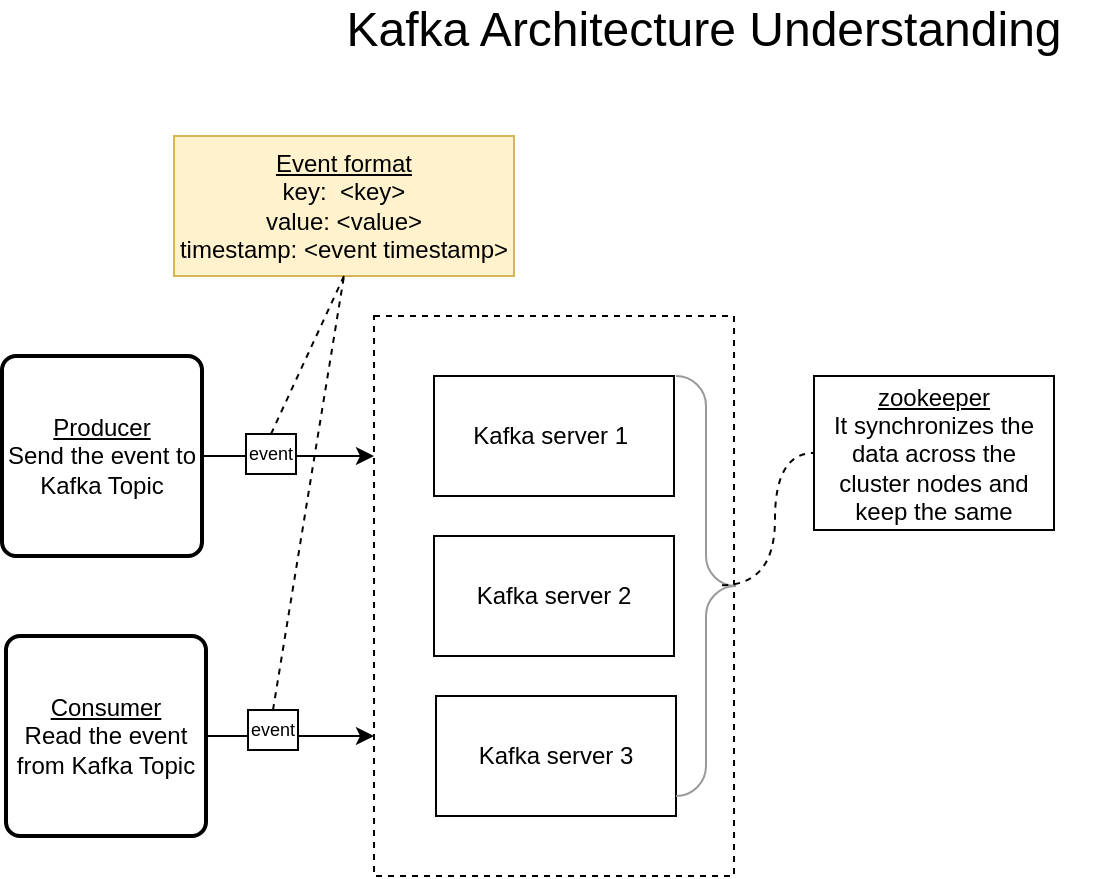 <mxfile version="22.1.15" type="github">
  <diagram name="Page-1" id="kU1RzSAubM-uUq-VUpBr">
    <mxGraphModel dx="746" dy="459" grid="1" gridSize="10" guides="1" tooltips="1" connect="1" arrows="1" fold="1" page="1" pageScale="1" pageWidth="850" pageHeight="1100" math="0" shadow="0">
      <root>
        <mxCell id="0" />
        <mxCell id="1" parent="0" />
        <mxCell id="7bjFHBHAl_Z8WTdsXAMt-5" value="" style="rounded=0;whiteSpace=wrap;html=1;fillColor=none;dashed=1;" vertex="1" parent="1">
          <mxGeometry x="250" y="183" width="180" height="280" as="geometry" />
        </mxCell>
        <mxCell id="7bjFHBHAl_Z8WTdsXAMt-1" value="Kafka server 1&amp;nbsp;" style="rounded=0;whiteSpace=wrap;html=1;" vertex="1" parent="1">
          <mxGeometry x="280" y="213" width="120" height="60" as="geometry" />
        </mxCell>
        <mxCell id="7bjFHBHAl_Z8WTdsXAMt-2" value="Kafka server 2" style="rounded=0;whiteSpace=wrap;html=1;" vertex="1" parent="1">
          <mxGeometry x="280" y="293" width="120" height="60" as="geometry" />
        </mxCell>
        <mxCell id="7bjFHBHAl_Z8WTdsXAMt-3" value="Kafka server 3" style="rounded=0;whiteSpace=wrap;html=1;" vertex="1" parent="1">
          <mxGeometry x="281" y="373" width="120" height="60" as="geometry" />
        </mxCell>
        <mxCell id="7bjFHBHAl_Z8WTdsXAMt-22" style="edgeStyle=orthogonalEdgeStyle;rounded=0;orthogonalLoop=1;jettySize=auto;html=1;exitX=1;exitY=0.5;exitDx=0;exitDy=0;entryX=0;entryY=0.25;entryDx=0;entryDy=0;" edge="1" parent="1" source="7bjFHBHAl_Z8WTdsXAMt-4" target="7bjFHBHAl_Z8WTdsXAMt-5">
          <mxGeometry relative="1" as="geometry" />
        </mxCell>
        <mxCell id="7bjFHBHAl_Z8WTdsXAMt-4" value="&lt;u&gt;Producer&lt;/u&gt;&lt;br&gt;Send the event to Kafka Topic" style="rounded=1;whiteSpace=wrap;html=1;absoluteArcSize=1;arcSize=14;strokeWidth=2;" vertex="1" parent="1">
          <mxGeometry x="64" y="203" width="100" height="100" as="geometry" />
        </mxCell>
        <mxCell id="7bjFHBHAl_Z8WTdsXAMt-8" style="edgeStyle=orthogonalEdgeStyle;rounded=0;orthogonalLoop=1;jettySize=auto;html=1;exitX=1;exitY=0.5;exitDx=0;exitDy=0;entryX=0;entryY=0.75;entryDx=0;entryDy=0;" edge="1" parent="1" source="7bjFHBHAl_Z8WTdsXAMt-7" target="7bjFHBHAl_Z8WTdsXAMt-5">
          <mxGeometry relative="1" as="geometry" />
        </mxCell>
        <mxCell id="7bjFHBHAl_Z8WTdsXAMt-7" value="&lt;u&gt;Consumer&lt;/u&gt;&lt;br&gt;Read the event from Kafka Topic" style="rounded=1;whiteSpace=wrap;html=1;absoluteArcSize=1;arcSize=14;strokeWidth=2;" vertex="1" parent="1">
          <mxGeometry x="66" y="343" width="100" height="100" as="geometry" />
        </mxCell>
        <mxCell id="7bjFHBHAl_Z8WTdsXAMt-9" value="" style="labelPosition=right;align=left;strokeWidth=1;shape=mxgraph.mockup.markup.curlyBrace;html=1;shadow=0;dashed=0;strokeColor=#999999;direction=north;rotation=-180;" vertex="1" parent="1">
          <mxGeometry x="401" y="213" width="30" height="210" as="geometry" />
        </mxCell>
        <mxCell id="7bjFHBHAl_Z8WTdsXAMt-10" value="&lt;u&gt;zookeeper&lt;/u&gt;&lt;br&gt;It synchronizes the data across the cluster nodes and keep the same" style="rounded=0;whiteSpace=wrap;html=1;" vertex="1" parent="1">
          <mxGeometry x="470" y="213" width="120" height="77" as="geometry" />
        </mxCell>
        <mxCell id="7bjFHBHAl_Z8WTdsXAMt-11" value="" style="endArrow=none;dashed=1;html=1;rounded=0;entryX=0;entryY=0.5;entryDx=0;entryDy=0;exitX=0.498;exitY=0.233;exitDx=0;exitDy=0;exitPerimeter=0;edgeStyle=orthogonalEdgeStyle;curved=1;" edge="1" parent="1" source="7bjFHBHAl_Z8WTdsXAMt-9" target="7bjFHBHAl_Z8WTdsXAMt-10">
          <mxGeometry width="50" height="50" relative="1" as="geometry">
            <mxPoint x="430" y="313" as="sourcePoint" />
            <mxPoint x="410" y="283" as="targetPoint" />
          </mxGeometry>
        </mxCell>
        <mxCell id="7bjFHBHAl_Z8WTdsXAMt-12" value="&lt;u&gt;Event format&lt;/u&gt;&lt;br&gt;key:&amp;nbsp; &amp;lt;key&amp;gt;&lt;br&gt;value: &amp;lt;value&amp;gt;&lt;br&gt;timestamp: &amp;lt;event timestamp&amp;gt;" style="rounded=0;whiteSpace=wrap;html=1;fillColor=#fff2cc;strokeColor=#d6b656;" vertex="1" parent="1">
          <mxGeometry x="150" y="93" width="170" height="70" as="geometry" />
        </mxCell>
        <mxCell id="7bjFHBHAl_Z8WTdsXAMt-13" value="" style="endArrow=none;html=1;rounded=0;dashed=1;exitX=0.5;exitY=0;exitDx=0;exitDy=0;" edge="1" parent="1" source="7bjFHBHAl_Z8WTdsXAMt-23">
          <mxGeometry width="50" height="50" relative="1" as="geometry">
            <mxPoint x="220" y="253" as="sourcePoint" />
            <mxPoint x="235" y="163" as="targetPoint" />
          </mxGeometry>
        </mxCell>
        <mxCell id="7bjFHBHAl_Z8WTdsXAMt-14" value="" style="endArrow=none;html=1;rounded=0;entryX=0.5;entryY=1;entryDx=0;entryDy=0;dashed=1;exitX=0.5;exitY=0;exitDx=0;exitDy=0;" edge="1" parent="1" source="7bjFHBHAl_Z8WTdsXAMt-24" target="7bjFHBHAl_Z8WTdsXAMt-12">
          <mxGeometry width="50" height="50" relative="1" as="geometry">
            <mxPoint x="220" y="393" as="sourcePoint" />
            <mxPoint x="410" y="273" as="targetPoint" />
          </mxGeometry>
        </mxCell>
        <mxCell id="7bjFHBHAl_Z8WTdsXAMt-15" value="Kafka Architecture Understanding" style="text;html=1;strokeColor=none;fillColor=none;align=center;verticalAlign=middle;whiteSpace=wrap;rounded=0;fontSize=24;" vertex="1" parent="1">
          <mxGeometry x="220" y="30" width="390" height="20" as="geometry" />
        </mxCell>
        <mxCell id="7bjFHBHAl_Z8WTdsXAMt-23" value="event" style="rounded=0;whiteSpace=wrap;html=1;fontSize=9;" vertex="1" parent="1">
          <mxGeometry x="186" y="242" width="25" height="20" as="geometry" />
        </mxCell>
        <mxCell id="7bjFHBHAl_Z8WTdsXAMt-24" value="event" style="rounded=0;whiteSpace=wrap;html=1;fontSize=9;" vertex="1" parent="1">
          <mxGeometry x="187" y="380" width="25" height="20" as="geometry" />
        </mxCell>
      </root>
    </mxGraphModel>
  </diagram>
</mxfile>
